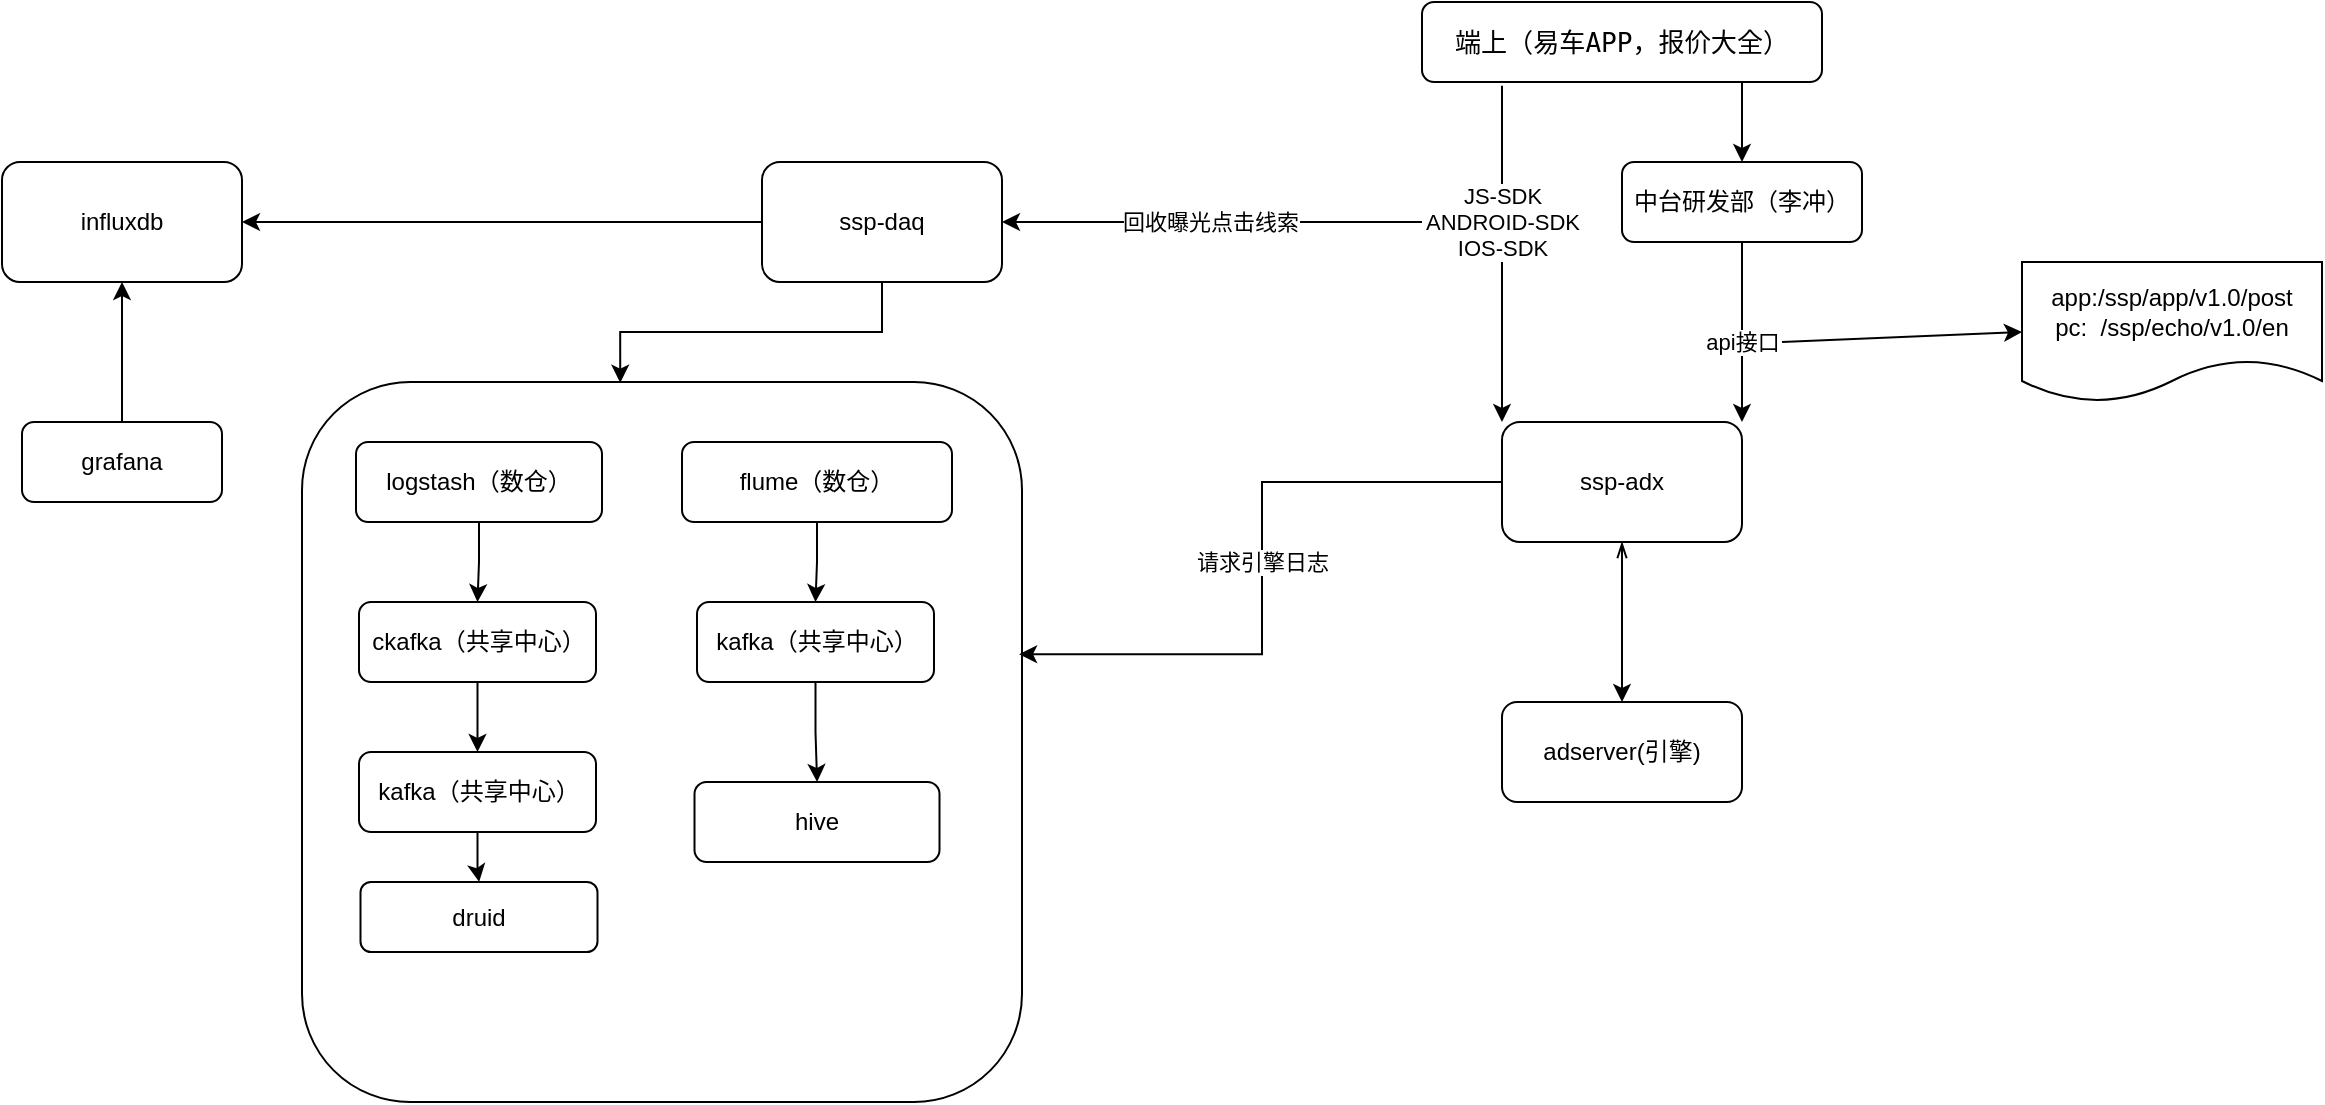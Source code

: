 <mxfile version="16.6.4" type="github">
  <diagram id="UeLceDq5GZnAgyrlyKgJ" name="Page-1">
    <mxGraphModel dx="1924" dy="592" grid="1" gridSize="10" guides="1" tooltips="1" connect="1" arrows="1" fold="1" page="1" pageScale="1" pageWidth="827" pageHeight="1169" math="0" shadow="0">
      <root>
        <mxCell id="0" />
        <mxCell id="1" parent="0" />
        <mxCell id="snLcsFlIVh21x5g7Dc2b-37" value="" style="whiteSpace=wrap;html=1;aspect=fixed;rounded=1;fillColor=none;" vertex="1" parent="1">
          <mxGeometry x="-440" y="220" width="360" height="360" as="geometry" />
        </mxCell>
        <mxCell id="snLcsFlIVh21x5g7Dc2b-7" value="" style="edgeStyle=orthogonalEdgeStyle;rounded=0;orthogonalLoop=1;jettySize=auto;html=1;entryX=0;entryY=0;entryDx=0;entryDy=0;exitX=0.2;exitY=1.046;exitDx=0;exitDy=0;exitPerimeter=0;" edge="1" parent="1" source="HXvhfLutWoaemwnJysyT-1" target="snLcsFlIVh21x5g7Dc2b-3">
          <mxGeometry relative="1" as="geometry">
            <mxPoint x="160" y="80" as="sourcePoint" />
            <mxPoint x="160" y="160" as="targetPoint" />
            <Array as="points" />
          </mxGeometry>
        </mxCell>
        <mxCell id="snLcsFlIVh21x5g7Dc2b-9" value="JS-SDK&lt;br&gt;ANDROID-SDK&lt;br&gt;IOS-SDK" style="edgeLabel;html=1;align=center;verticalAlign=middle;resizable=0;points=[];" vertex="1" connectable="0" parent="snLcsFlIVh21x5g7Dc2b-7">
          <mxGeometry x="-0.19" y="1" relative="1" as="geometry">
            <mxPoint x="-1" as="offset" />
          </mxGeometry>
        </mxCell>
        <mxCell id="HXvhfLutWoaemwnJysyT-1" value="&lt;pre style=&quot;background-color: rgb(255 , 255 , 255) ; font-family: &amp;#34;jetbrains mono&amp;#34; , monospace ; font-size: 9.8pt&quot;&gt;端上（易车APP，报价大全）&lt;/pre&gt;" style="rounded=1;whiteSpace=wrap;html=1;" parent="1" vertex="1">
          <mxGeometry x="120" y="30" width="200" height="40" as="geometry" />
        </mxCell>
        <mxCell id="snLcsFlIVh21x5g7Dc2b-21" value="" style="edgeStyle=orthogonalEdgeStyle;rounded=0;orthogonalLoop=1;jettySize=auto;html=1;exitX=0;exitY=0.5;exitDx=0;exitDy=0;entryX=0.996;entryY=0.378;entryDx=0;entryDy=0;entryPerimeter=0;" edge="1" parent="1" source="snLcsFlIVh21x5g7Dc2b-3" target="snLcsFlIVh21x5g7Dc2b-37">
          <mxGeometry relative="1" as="geometry" />
        </mxCell>
        <mxCell id="snLcsFlIVh21x5g7Dc2b-32" value="请求引擎日志" style="edgeLabel;html=1;align=center;verticalAlign=middle;resizable=0;points=[];" vertex="1" connectable="0" parent="snLcsFlIVh21x5g7Dc2b-21">
          <mxGeometry x="-0.022" relative="1" as="geometry">
            <mxPoint as="offset" />
          </mxGeometry>
        </mxCell>
        <mxCell id="snLcsFlIVh21x5g7Dc2b-45" style="edgeStyle=orthogonalEdgeStyle;rounded=0;orthogonalLoop=1;jettySize=auto;html=1;entryX=0.5;entryY=0;entryDx=0;entryDy=0;startArrow=openThin;startFill=0;" edge="1" parent="1" source="snLcsFlIVh21x5g7Dc2b-3" target="snLcsFlIVh21x5g7Dc2b-30">
          <mxGeometry relative="1" as="geometry" />
        </mxCell>
        <mxCell id="snLcsFlIVh21x5g7Dc2b-3" value="ssp-adx" style="whiteSpace=wrap;html=1;rounded=1;" vertex="1" parent="1">
          <mxGeometry x="160" y="240" width="120" height="60" as="geometry" />
        </mxCell>
        <mxCell id="snLcsFlIVh21x5g7Dc2b-8" value="" style="edgeStyle=orthogonalEdgeStyle;rounded=0;orthogonalLoop=1;jettySize=auto;html=1;" edge="1" parent="1">
          <mxGeometry relative="1" as="geometry">
            <mxPoint x="280" y="70" as="sourcePoint" />
            <mxPoint x="280" y="110" as="targetPoint" />
            <Array as="points">
              <mxPoint x="280" y="100" />
            </Array>
          </mxGeometry>
        </mxCell>
        <mxCell id="snLcsFlIVh21x5g7Dc2b-11" style="edgeStyle=orthogonalEdgeStyle;rounded=0;orthogonalLoop=1;jettySize=auto;html=1;entryX=1;entryY=0;entryDx=0;entryDy=0;" edge="1" parent="1" source="snLcsFlIVh21x5g7Dc2b-10" target="snLcsFlIVh21x5g7Dc2b-3">
          <mxGeometry relative="1" as="geometry" />
        </mxCell>
        <mxCell id="snLcsFlIVh21x5g7Dc2b-12" value="api接口" style="edgeLabel;html=1;align=center;verticalAlign=middle;resizable=0;points=[];" vertex="1" connectable="0" parent="snLcsFlIVh21x5g7Dc2b-11">
          <mxGeometry x="0.101" relative="1" as="geometry">
            <mxPoint as="offset" />
          </mxGeometry>
        </mxCell>
        <mxCell id="snLcsFlIVh21x5g7Dc2b-10" value="中台研发部（李冲）" style="rounded=1;whiteSpace=wrap;html=1;" vertex="1" parent="1">
          <mxGeometry x="220" y="110" width="120" height="40" as="geometry" />
        </mxCell>
        <mxCell id="snLcsFlIVh21x5g7Dc2b-13" value="app:/ssp/app/v1.0/post&lt;br&gt;pc:&amp;nbsp; /ssp/echo/v1.0/en" style="shape=document;whiteSpace=wrap;html=1;boundedLbl=1;" vertex="1" parent="1">
          <mxGeometry x="420" y="160" width="150" height="70" as="geometry" />
        </mxCell>
        <mxCell id="snLcsFlIVh21x5g7Dc2b-14" value="" style="endArrow=classic;html=1;rounded=0;entryX=0;entryY=0.5;entryDx=0;entryDy=0;" edge="1" parent="1" target="snLcsFlIVh21x5g7Dc2b-13">
          <mxGeometry width="50" height="50" relative="1" as="geometry">
            <mxPoint x="300" y="200" as="sourcePoint" />
            <mxPoint x="560" y="280" as="targetPoint" />
          </mxGeometry>
        </mxCell>
        <mxCell id="snLcsFlIVh21x5g7Dc2b-23" value="" style="edgeStyle=orthogonalEdgeStyle;rounded=0;orthogonalLoop=1;jettySize=auto;html=1;entryX=0.442;entryY=0.001;entryDx=0;entryDy=0;entryPerimeter=0;" edge="1" parent="1" source="snLcsFlIVh21x5g7Dc2b-15" target="snLcsFlIVh21x5g7Dc2b-37">
          <mxGeometry relative="1" as="geometry" />
        </mxCell>
        <mxCell id="snLcsFlIVh21x5g7Dc2b-49" value="" style="edgeStyle=orthogonalEdgeStyle;rounded=0;orthogonalLoop=1;jettySize=auto;html=1;startArrow=none;startFill=0;" edge="1" parent="1" source="snLcsFlIVh21x5g7Dc2b-15" target="snLcsFlIVh21x5g7Dc2b-48">
          <mxGeometry relative="1" as="geometry" />
        </mxCell>
        <mxCell id="snLcsFlIVh21x5g7Dc2b-15" value="ssp-daq" style="whiteSpace=wrap;html=1;rounded=1;" vertex="1" parent="1">
          <mxGeometry x="-210" y="110" width="120" height="60" as="geometry" />
        </mxCell>
        <mxCell id="snLcsFlIVh21x5g7Dc2b-17" value="" style="endArrow=classic;html=1;rounded=0;entryX=1;entryY=0.5;entryDx=0;entryDy=0;" edge="1" parent="1" target="snLcsFlIVh21x5g7Dc2b-15">
          <mxGeometry width="50" height="50" relative="1" as="geometry">
            <mxPoint x="120" y="140" as="sourcePoint" />
            <mxPoint x="440" y="250" as="targetPoint" />
            <Array as="points">
              <mxPoint x="-35" y="140" />
            </Array>
          </mxGeometry>
        </mxCell>
        <mxCell id="snLcsFlIVh21x5g7Dc2b-18" value="回收曝光点击线索" style="edgeLabel;html=1;align=center;verticalAlign=middle;resizable=0;points=[];" vertex="1" connectable="0" parent="snLcsFlIVh21x5g7Dc2b-17">
          <mxGeometry x="0.013" relative="1" as="geometry">
            <mxPoint as="offset" />
          </mxGeometry>
        </mxCell>
        <mxCell id="snLcsFlIVh21x5g7Dc2b-43" value="" style="edgeStyle=orthogonalEdgeStyle;rounded=0;orthogonalLoop=1;jettySize=auto;html=1;" edge="1" parent="1" source="snLcsFlIVh21x5g7Dc2b-20" target="snLcsFlIVh21x5g7Dc2b-42">
          <mxGeometry relative="1" as="geometry" />
        </mxCell>
        <mxCell id="snLcsFlIVh21x5g7Dc2b-20" value="flume（数仓）" style="whiteSpace=wrap;html=1;rounded=1;" vertex="1" parent="1">
          <mxGeometry x="-250" y="250" width="135" height="40" as="geometry" />
        </mxCell>
        <mxCell id="snLcsFlIVh21x5g7Dc2b-25" value="" style="edgeStyle=orthogonalEdgeStyle;rounded=0;orthogonalLoop=1;jettySize=auto;html=1;" edge="1" parent="1" source="snLcsFlIVh21x5g7Dc2b-22" target="snLcsFlIVh21x5g7Dc2b-24">
          <mxGeometry relative="1" as="geometry" />
        </mxCell>
        <mxCell id="snLcsFlIVh21x5g7Dc2b-22" value="logstash（数仓）" style="rounded=1;whiteSpace=wrap;html=1;" vertex="1" parent="1">
          <mxGeometry x="-413" y="250" width="123" height="40" as="geometry" />
        </mxCell>
        <mxCell id="snLcsFlIVh21x5g7Dc2b-40" value="" style="edgeStyle=orthogonalEdgeStyle;rounded=0;orthogonalLoop=1;jettySize=auto;html=1;" edge="1" parent="1" source="snLcsFlIVh21x5g7Dc2b-24" target="snLcsFlIVh21x5g7Dc2b-39">
          <mxGeometry relative="1" as="geometry" />
        </mxCell>
        <mxCell id="snLcsFlIVh21x5g7Dc2b-24" value="ckafka（共享中心）" style="whiteSpace=wrap;html=1;rounded=1;" vertex="1" parent="1">
          <mxGeometry x="-411.5" y="330" width="118.5" height="40" as="geometry" />
        </mxCell>
        <mxCell id="snLcsFlIVh21x5g7Dc2b-26" value="hive" style="whiteSpace=wrap;html=1;rounded=1;" vertex="1" parent="1">
          <mxGeometry x="-243.75" y="420" width="122.5" height="40" as="geometry" />
        </mxCell>
        <mxCell id="snLcsFlIVh21x5g7Dc2b-28" value="druid" style="whiteSpace=wrap;html=1;rounded=1;" vertex="1" parent="1">
          <mxGeometry x="-410.75" y="470" width="118.5" height="35" as="geometry" />
        </mxCell>
        <mxCell id="snLcsFlIVh21x5g7Dc2b-30" value="adserver(引擎)" style="whiteSpace=wrap;html=1;rounded=1;" vertex="1" parent="1">
          <mxGeometry x="160" y="380" width="120" height="50" as="geometry" />
        </mxCell>
        <mxCell id="snLcsFlIVh21x5g7Dc2b-41" value="" style="edgeStyle=orthogonalEdgeStyle;rounded=0;orthogonalLoop=1;jettySize=auto;html=1;" edge="1" parent="1" source="snLcsFlIVh21x5g7Dc2b-39" target="snLcsFlIVh21x5g7Dc2b-28">
          <mxGeometry relative="1" as="geometry" />
        </mxCell>
        <mxCell id="snLcsFlIVh21x5g7Dc2b-39" value="kafka（共享中心）" style="whiteSpace=wrap;html=1;rounded=1;" vertex="1" parent="1">
          <mxGeometry x="-411.5" y="405" width="118.5" height="40" as="geometry" />
        </mxCell>
        <mxCell id="snLcsFlIVh21x5g7Dc2b-44" value="" style="edgeStyle=orthogonalEdgeStyle;rounded=0;orthogonalLoop=1;jettySize=auto;html=1;" edge="1" parent="1" source="snLcsFlIVh21x5g7Dc2b-42" target="snLcsFlIVh21x5g7Dc2b-26">
          <mxGeometry relative="1" as="geometry" />
        </mxCell>
        <mxCell id="snLcsFlIVh21x5g7Dc2b-42" value="kafka（共享中心）" style="whiteSpace=wrap;html=1;rounded=1;" vertex="1" parent="1">
          <mxGeometry x="-242.5" y="330" width="118.5" height="40" as="geometry" />
        </mxCell>
        <mxCell id="snLcsFlIVh21x5g7Dc2b-50" style="edgeStyle=orthogonalEdgeStyle;rounded=0;orthogonalLoop=1;jettySize=auto;html=1;startArrow=none;startFill=0;" edge="1" parent="1" source="snLcsFlIVh21x5g7Dc2b-46" target="snLcsFlIVh21x5g7Dc2b-48">
          <mxGeometry relative="1" as="geometry" />
        </mxCell>
        <mxCell id="snLcsFlIVh21x5g7Dc2b-46" value="grafana" style="rounded=1;whiteSpace=wrap;html=1;fillColor=none;" vertex="1" parent="1">
          <mxGeometry x="-580" y="240" width="100" height="40" as="geometry" />
        </mxCell>
        <mxCell id="snLcsFlIVh21x5g7Dc2b-48" value="influxdb" style="whiteSpace=wrap;html=1;rounded=1;" vertex="1" parent="1">
          <mxGeometry x="-590" y="110" width="120" height="60" as="geometry" />
        </mxCell>
      </root>
    </mxGraphModel>
  </diagram>
</mxfile>
